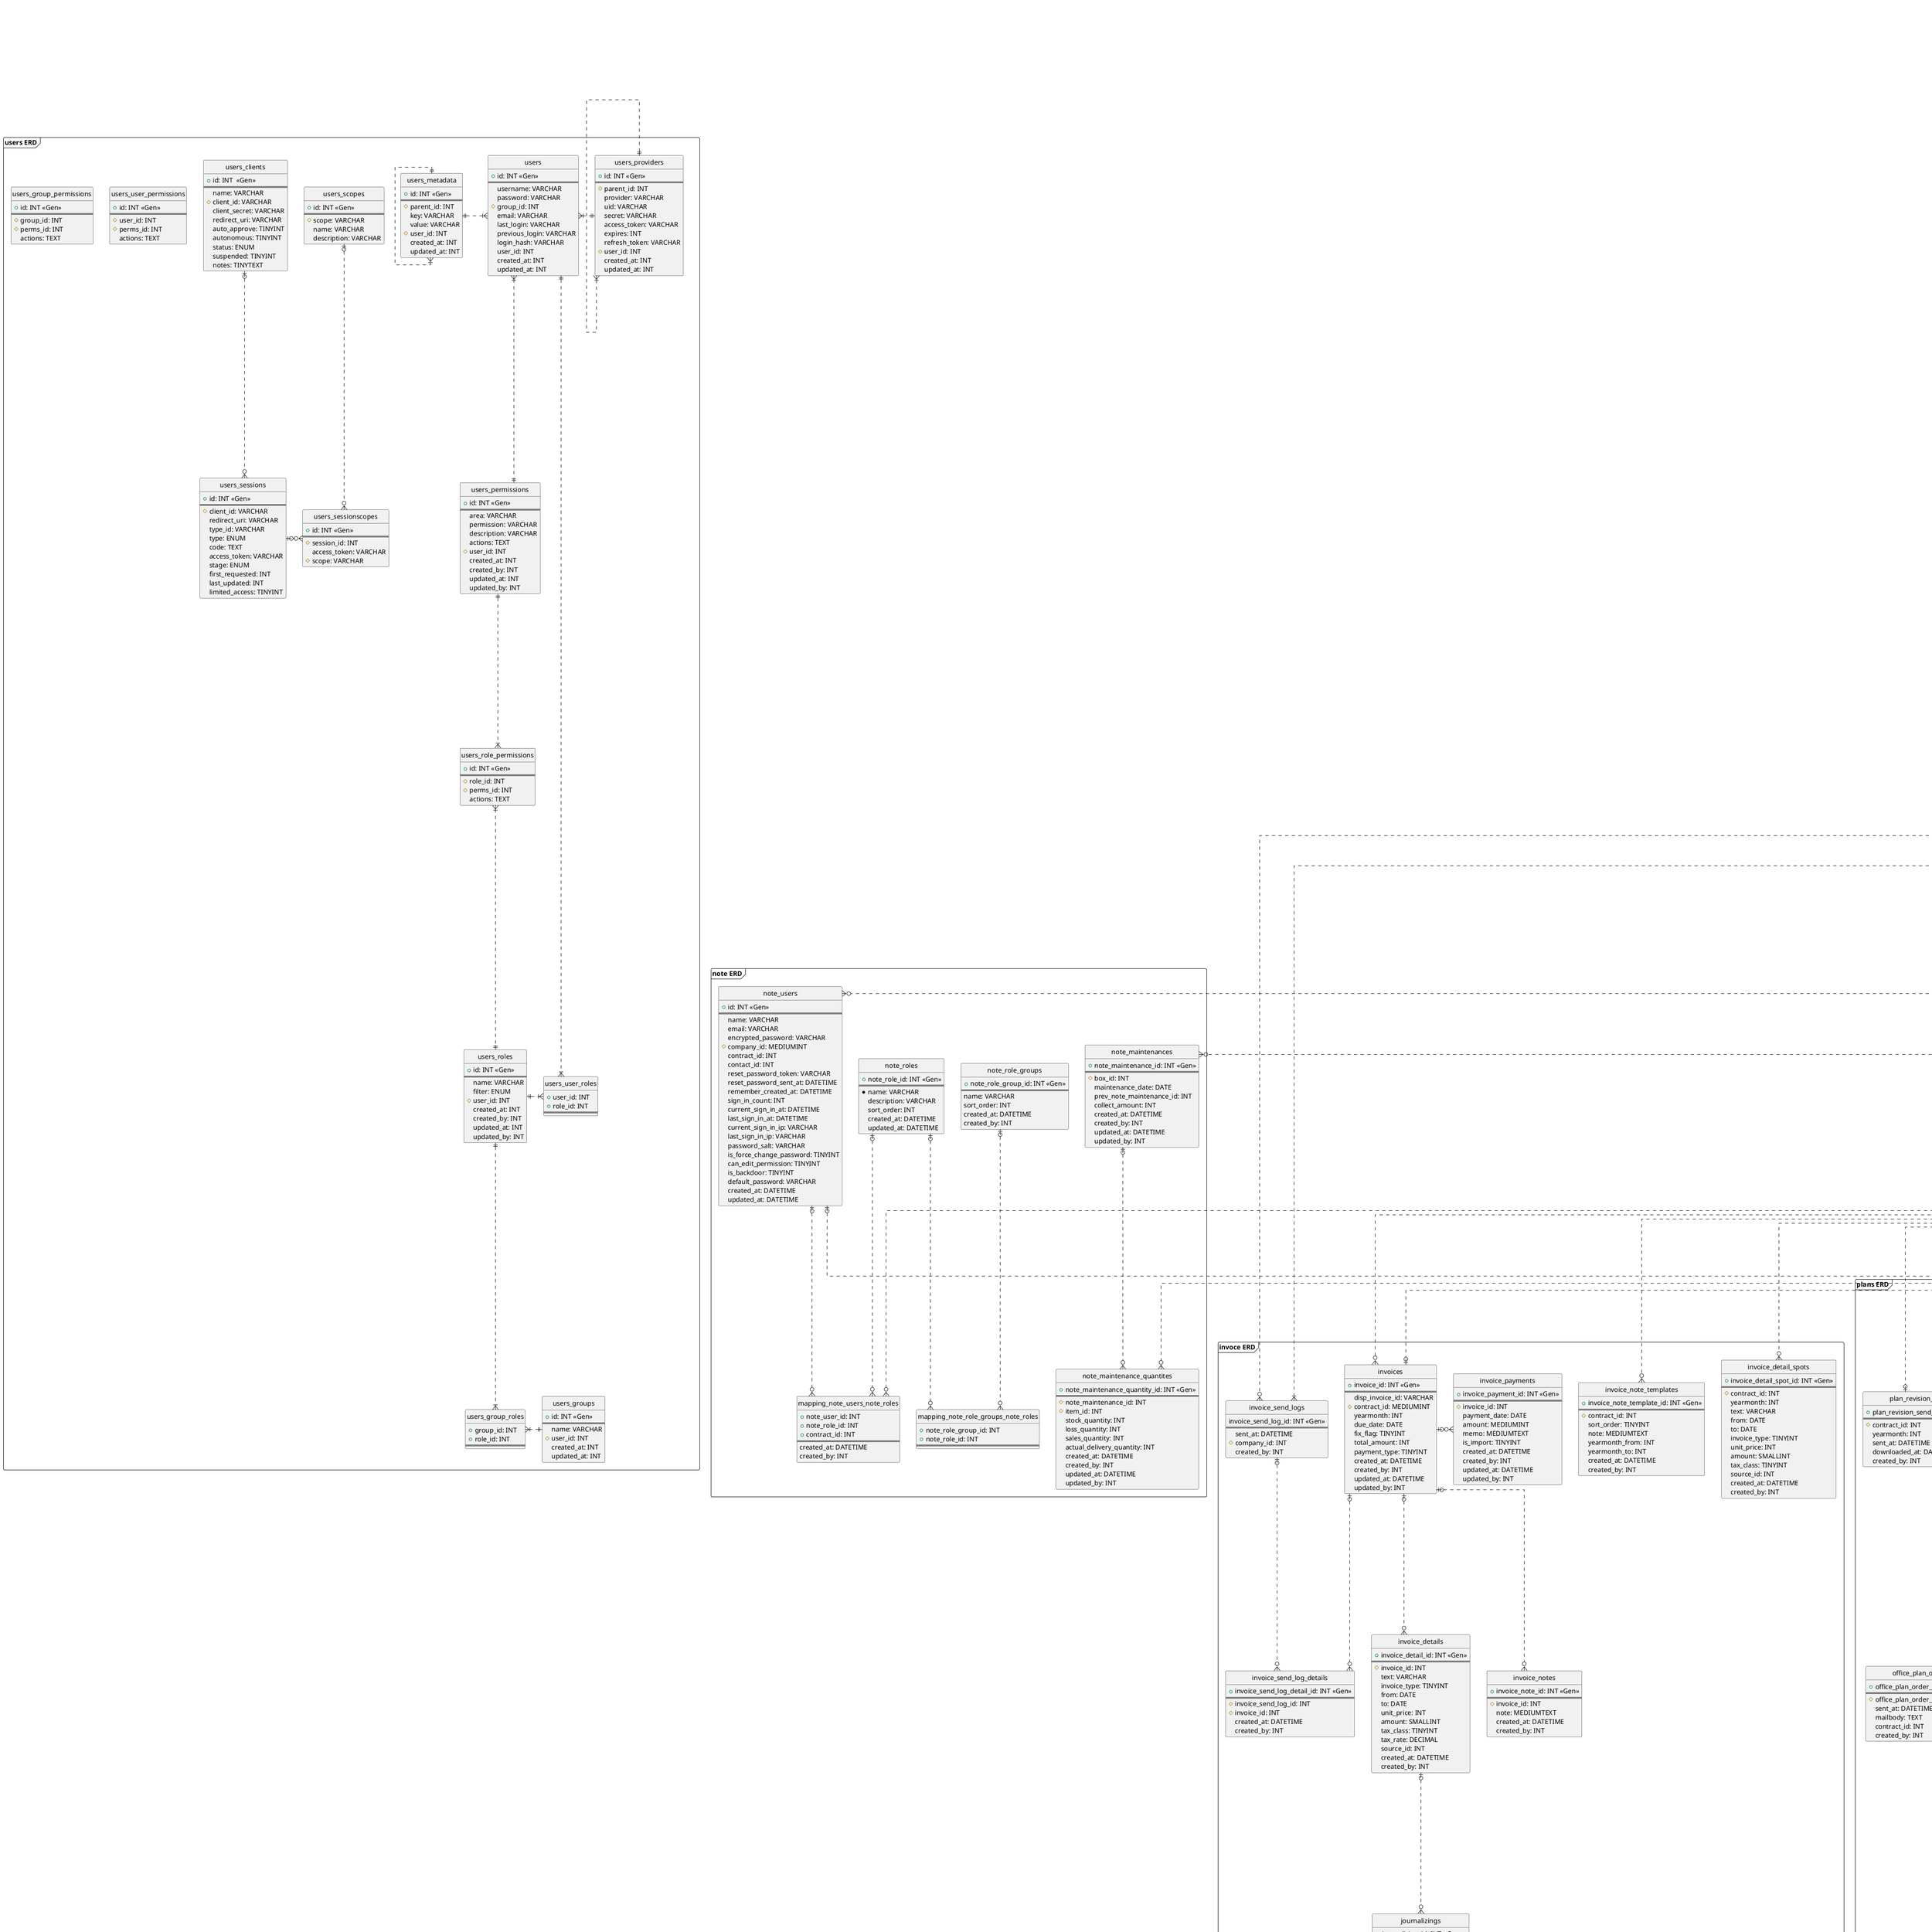 @startuml

' hide the spot
hide circle

' avoid problems with angled crows feet
skinparam linetype ortho

frame "reference" {

}
frame "users ERD" {
  entity "users_clients" {
    + id: INT  <<Gen>>
    ==
    name: VARCHAR
    # client_id: VARCHAR
    client_secret: VARCHAR
    redirect_uri: VARCHAR
    auto_approve: TINYINT
    autonomous: TINYINT
    status: ENUM
    suspended: TINYINT
    notes: TINYTEXT
  }
  entity "users_sessions" {
    + id: INT <<Gen>>
    ==
    # client_id: VARCHAR
    redirect_uri: VARCHAR
    type_id: VARCHAR
    type: ENUM
    code: TEXT
    access_token: VARCHAR
    stage: ENUM
    first_requested: INT
    last_updated: INT
    limited_access: TINYINT
  }
  entity "users_sessionscopes" {
    + id: INT <<Gen>>
    ==
    # session_id: INT
    access_token: VARCHAR
    # scope: VARCHAR
  }
  entity "users_scopes" {
    + id: INT <<Gen>>
    ==
    # scope: VARCHAR
    name: VARCHAR
    description: VARCHAR
  }
  users_clients |o.d.o{  users_sessions
  users_sessions |o.r.o{  users_sessionscopes
  users_scopes |o.d.o{  users_sessionscopes
  entity "users_user_roles" {
    + user_id: INT
    + role_id: INT
    ==
  }
  entity "users_permissions" {
    + id: INT <<Gen>>
    ==
    area: VARCHAR
    permission: VARCHAR
    description: VARCHAR
    actions: TEXT
    # user_id: INT
    created_at: INT
    created_by: INT
    updated_at: INT
    updated_by: INT
  }
  entity "users_metadata" {
    + id: INT <<Gen>>
    ==
    # parent_id: INT
    key: VARCHAR
    value: VARCHAR
    # user_id: INT
    created_at: INT
    updated_at: INT
  }
  entity "users_providers" {
    + id: INT <<Gen>>
    ==
    # parent_id: INT
    provider: VARCHAR
    uid: VARCHAR
    secret: VARCHAR
    access_token: VARCHAR
    expires: INT
    refresh_token: VARCHAR
    # user_id: INT
    created_at: INT
    updated_at: INT
  }
  entity "users_group_roles" {
    + group_id: INT
    + role_id: INT
    ==
  }
  entity "users_role_permissions" {
    + id: INT <<Gen>>
    ==
    # role_id: INT
    # perms_id: INT
    actions: TEXT
  }
  entity "users_roles" {
    + id: INT <<Gen>>
    ==
    name: VARCHAR
    filter: ENUM
    # user_id: INT
    created_at: INT
    created_by: INT
    updated_at: INT
    updated_by: INT
  }
  entity "users_groups" {
    + id: INT <<Gen>>
    ==
    name: VARCHAR
    # user_id: INT
    created_at: INT
    updated_at: INT
  }
  entity "users" {
    + id: INT <<Gen>>
    ==
    username: VARCHAR
    password: VARCHAR
    # group_id: INT
    email: VARCHAR
    last_login: VARCHAR
    previous_login: VARCHAR
    login_hash: VARCHAR
    user_id: INT
    created_at: INT
    updated_at: INT
  }
  users }|.l.|| users_metadata
  users }|.r.|| users_providers
  users }|.d.|| users_permissions
  users ||..|{ users_user_roles
  users_roles ||.r.|{ users_user_roles
  users_roles ||.d.|{ users_group_roles
  users_group_roles }|.r.|| users_groups
  users_metadata ||..|{ users_metadata
  users_providers ||..|{ users_providers
  users_role_permissions }|..|| users_roles
  users_permissions ||.d.|{ users_role_permissions
  entity "users_user_permissions" {
    + id: INT <<Gen>>
    ==
    # user_id: INT
    # perms_id: INT
    actions: TEXT
  }
  entity "users_group_permissions" {
    + id: INT <<Gen>>
    ==
    # group_id: INT
    # perms_id: INT
    actions: TEXT
  }
}
frame "plans ERD" {
  entity "office_addon_types" {
    + office_addon_type_id: TINYINT <<Gen>>
    ==
    office_addon_type_name: VARCHAR
    created_at: DATETIME
    created_by: INT
  }
  entity "office_option_types" {
    + office_option_type_id: TINYINT <<Gen>>
    ==
    office_option_type_name: VARCHAR
    created_at: DATETIME
    created_by: INT
  }
  entity "office_addon_order_send_logs" {
    + office_addon_order_send_log_id: INT <<Gen>>
    ==
    # office_addon_order_id: INT
    sent_at: DATETIME
    mailbody: TEXT
    contract_id: INT
    created_by: INT
  }
  entity "office_addon_orders" {
    + office_addon_order_id: INT <<Gen>>
    ==
    # contract_id: INT
    # office_addon_id: INT
    maintenance_date: DATE
    from: DATE
    text: TEXT
    inner_memo: TEXT
    registered_at: DATETIME
    registered_by: INT
    reserved_at: DATETIME
    reserved_by: INT
    status: TINYINT
    is_deleted: TINYINT
    created_at: DATETIME
    created_by: INT
    updated_at: DATETIME
    updated_by: INT
  }
  entity "office_addons" {
    + office_addon_id: SMALLINT <<Gen>>
    ==
    service_type: TINYINT
    # office_addon_type_id: TINYINT
    name: VARCHAR
    inner_name: VARCHAR
    inner_short_name: VARCHAR
    invoice_name: VARCHAR
    invoice_short_name: VARCHAR
    quantity_limit: SMALLINT
    price: MEDIUMINT
    tax_class: TINYINT
    maintenance_count: TINYINT
    operation_times: SMALLINT
    sort_order: MEDIUMINT
    is_deleted: TINYINT
    * zuora_product_rate_plan_id: VARCHAR
    * zuora_product_rate_plan_charge_id: VARCHAR
    zuora_sync_status: INT
    zuora_sync_at: DATETIME
    created_at: DATETIME
    created_by: INT
    updated_at: DATETIME
    updated_by: INT
  }
  entity "office_option_groups" {
    + office_option_group_id: SMALLINT <<Gen>>
    ==
    service_type: TINYINT
    # office_option_type_id: TINYINT
    name: VARCHAR
    inner_name: VARCHAR
    inner_short_name: VARCHAR
    invoice_name: VARCHAR
    invoice_short_name: VARCHAR
    sort_order: MEDIUMINT
    is_deleted: TINYINT
    created_at: DATETIME
    created_by: INT
    updated_at: DATETIME
    updated_by: INT
  }
  entity "office_options" {
    + office_option_id: SMALLINT <<Gen>>
    ==
    # office_option_group_id: SMALLINT
    # office_plan_id: SMALLINT
    quantity_limit: SMALLINT
    price: MEDIUMINT
    tax_class: TINYINT
    maintenance_count: TINYINT
    operation_times: SMALLINT
    is_deleted: TINYINT
    block_split_group: TINYINT
    block_discount_office_option_id: SMALLINT
    * zuora_product_rate_plan_id: VARCHAR
    * zuora_product_rate_plan_charge_id: VARCHAR
    zuora_sync_status: INT
    zuora_sync_at: DATETIME
    created_at: DATETIME
    created_by: INT
    updated_at: DATETIME
    updated_by: INT
  }
  entity "office_plan_order_send_logs" {
    + office_plan_order_send_log_id: INT <<Gen>>
    ==
    # office_plan_order_id: INT
    sent_at: DATETIME
    mailbody: TEXT
    contract_id: INT
    created_by: INT
  }
  entity "office_plan_orders" {
    + office_plan_order_id: MEDIUMINT <<Gen>>
    ==
    # contract_id: MEDIUMINT
    # office_plan_id: SMALLINT
    current_office_plan_id: SMALLINT
    from: DATE
    to: DATE
    invoice_cycle: TINYINT
    contract_renewal_cycle: TINYINT
    price_e_pattern: TINYINT
    inner_memo: TEXT
    memo: TEXT
    reason: TEXT
    status: TINYINT
    is_deleted: TINYINT
    order_type: TINYINT
    published_at: DATETIME
    published_by: INT
    application_at: DATETIME
    application_by: INT
    registered_at: DATETIME
    registered_by: INT
    reserved_at: DATETIME
    reserved_by: INT
    created_at: DATETIME
    created_by: INT
    updated_at: DATETIME
    updated_by: INT
  }
  entity "office_plans" {
    + office_plan_id: SMALLINT <<Gen>>
    ==
    service_type: TINYINT
    name: VARCHAR
    inner_name: VARCHAR
    inner_short_name: VARCHAR
    invoice_name: VARCHAR
    invoice_short_name: VARCHAR
    quantity_limit: SMALLINT
    price: MEDIUMINT
    tax_class: TINYINT
    maintenance_count: TINYINT
    operation_times: SMALLINT
    sort_order: MEDIUMINT
    is_deleted: TINYINT
    weight: INT
    uncollected_rate: DECIMAL
    is_new_plan: TINYINT
    office_addon_id: SMALLINT
    office_addon_block_split_group: TINYINT
    * zuora_product_rate_plan_id: VARCHAR
    * zuora_product_rate_plan_charge_id: VARCHAR
    zuora_sync_status: INT
    zuora_sync_at: DATETIME
    created_at: DATETIME
    created_by: INT
    updated_at: DATETIME
    updated_by: INT
  }
  entity "plan_revision_logs" {
    + plan_revision_log_id: INT <<Gen>>
    ==
    # contract_id: INT
    # plan_id: INT
    created_by: INT
  }
  entity "plan_revision_send_logs" {
    + plan_revision_send_log_id: INT <<Gen>>
    ==
    # contract_id: INT
    yearmonth: INT
    sent_at: DATETIME
    downloaded_at: DATETIME
    created_by: INT
  }
  entity "plans" {
    + plan_id: SMALLINT <<Gen>>
    ==
    plan_type: TINYINT
    name: VARCHAR
    inner_name: VARCHAR
    inner_short_name: VARCHAR
    quantity_limit: SMALLINT
    price: MEDIUMINT
    tax_class: TINYINT
    maintenance_count: TINYINT
    operation_times: SMALLINT
    service_type: TINYINT
    chart_color: VARCHAR
    sort_order: SMALLINT
    is_deleted: TINYINT
    created_at: DATETIME
    created_by: INT
    updated_at: DATETIME
    updated_by: INT
  }
  entity "invoice_plans" {
    + invoice_plan_id: INT <<Gen>>
    ==
    # plan_id: SMALLINT
    invoice_plan_type: TINYINT
    name: VARCHAR
    invoice_name: VARCHAR
    quantity_limit: SMALLINT
    price: MEDIUMINT
    tax_class: TINYINT
    sort_order: SMALLINT
    created_at: DATETIME
    created_by: INT
    updated_at: DATETIME
    updated_by: INT
  }
  plans |o.r.o{ invoice_plans
  plans |o.d.o| office_plans
  plans |o.u.o{ plan_revision_logs
  office_plans |o.d.o{ office_options
  office_options }o.l.o| office_option_groups
  office_option_groups }o.u.o| office_option_types
  office_addon_orders }o.d.o| office_addons
  office_addons }o.d.o| office_addon_types
  office_addon_types |o.d.o{ office_addon_order_send_logs
  office_plan_orders |o.d.o{ office_plan_order_send_logs
  plans |o.d.o| office_plans
  plans |o.u.o{ plan_revision_logs
  office_plans |o.d.o{ office_options
  office_options }o.l.o| office_option_groups
  office_option_groups }o.u.o| office_option_types
  office_addon_orders }o.d.o| office_addons
  office_addons }o.d.o| office_addon_types
  office_addon_types |o.d.o{ office_addon_order_send_logs
  office_plan_orders |o.d.o{ office_plan_order_send_logs
}
frame "company ERD" {
  entity "companies" {
    + company_id: MEDIUMINT <<Gen>>
    ==
    name: VARCHAR
    name_kana: VARCHAR
    is_monitoring: TINYINT
    payment_type: TINYINT
    payment_type_registered_at: DATE
    ceo_name: VARCHAR
    ceo_name_kana: VARCHAR
    ceo_post: VARCHAR
    zipcode: VARCHAR
    address_prefecture: TINYINT
    address_city: VARCHAR
    address_street_number: VARCHAR
    address_after: VARCHAR
    tel: VARCHAR
    fax: VARCHAR
    crm_account_id: VARCHAR
    * zuora_parent_account_number: VARCHAR
    zuora_sync_status: TINYINT
    zuora_sync_at: DATETIME
    created_at: DATETIME
    created_by: INT
    updated_at: DATETIME
    updated_by: INT
  }
  entity "company_extents" {
    + company_id: MEDIUMINT <<Gen>>
    ==
    contact_memo: TEXT
    created_at: DATETIME
    created_by: INT
    updated_at: DATETIME
    updated_by: INT
  }
  entity "contacts" {
    + contact_id: INT <<Gen>>
    ==
    # company_id: MEDIUMINT
    name: VARCHAR
    name_kana: VARCHAR
    email: VARCHAR
    tel: VARCHAR
    fax: VARCHAR
    mobile: VARCHAR
    memo: VARCHAR
    department_name: VARCHAR
    created_at: DATETIME
    created_by: INT
    updated_at: DATETIME
    updated_by: INT
  }
  entity "mapping_companies_contacts" {
    + mapping_companies_contacts_id: INT <<Gen>>
    ==
    # contact_id: INT
    email_purpose_id: TINYINT
    type: TINYINT
    created_at: DATETIME
    created_by: INT
    updated_at: DATETIME
    updated_by: INT
  }
  entity "mapping_contracts_addons" {
    + mapping_contracts_addons_id: MEDIUMINT <<Gen>>
    ==
    # contract_id: INT
    # plan_id: INT
    from: DATE
    to: DATE
    invoice_month: INT
    application_date: DATE
    recorded_date: DATE
    created_at: DATETIME
    created_by: INT
    updated_at: DATETIME
    updated_by: INT
  }
  entity "mapping_contracts_contacts" {
    + mapping_contracts_contacts_id: INT <<Gen>>
    ==
    # contract_id: INT
    # contact_id: INT
    email_purpose_id: TINYINT
    type: TINYINT
    created_at: DATETIME
    created_by: INT
    updated_at: DATETIME
    updated_by: INT
  }
  entity "mapping_contracts_plans" {
    + mapping_contracts_plans_id: MEDIUMINT <<Gen>>
    ==
    # contract_id: INT
    # plan_id: INT
    from: DATE
    to: DATE
    invoice_cycle: TINYINT
    contract_renewal_cycle: TINYINT
    current_contract_period: SMALLINT
    initial_contract_period: TINYINT
    price_e_pattern: TINYINT
    application_date: DATE
    recorded_date: DATE
    created_at: DATETIME
    created_by: INT
    updated_at: DATETIME
    updated_by: INT
  }
  entity "contract_delivery_available_hours" {
    + id: INT <<Gen>>
    ==
    specified_time_start: TIME
    specified_time_end: TIME
    contract_id: MEDIUMINT
    created_at: DATETIME
    created_by: INT
    updated_at: DATETIME
    updated_by: INT
  }
  entity "contract_delivery_dates" {
    + contract_id: MEDIUMINT
    ==
    is_deliverable_mon: TINYINT
    is_deliverable_tue: TINYINT
    is_deliverable_wed: TINYINT
    is_deliverable_thu: TINYINT
    is_deliverable_fri: TINYINT
    is_deliverable_holiday: TINYINT
    start_time: TIME
    end_time: TIME
    operation_times: SMALLINT
    operation_times_comment: TEXT
    parking_times: SMALLINT
    parking_times_comment: TEXT
    created_at: DATETIME
    created_by: INT
    updated_at: DATETIME
    updated_by: INT
  }
  entity "contract_delivery_locations" {
    + contract_id: MEDIUMINT
    ==
    zipcode: VARCHAR
    address_prefecture: TINYINT
    address_city: VARCHAR
    address_street_number: VARCHAR
    address_after: VARCHAR
    area_id: TINYINT
    car_park: TINYINT
    how_to_use_built_in_car_park: VARCHAR
    near_by_car_park: VARCHAR
    receiption_floor: VARCHAR
    entrance_exit_memo: VARCHAR
    inside_building_memo: VARCHAR
    created_at: DATETIME
    created_by: INT
    updated_at: DATETIME
    updated_by: INT
  }
  entity "contract_delivery_okanbins" {
    + contract_id: MEDIUMINT
    ==
    stuff_name: VARCHAR
    email_address: VARCHAR
    delivery_time: INT
    bowl: VARCHAR
    one_plate: VARCHAR
    chopsticks: VARCHAR
    spoon: VARCHAR
    created_at: DATETIME
    created_by: INT
    updated_at: DATETIME
    updated_by: INT
  }
  entity "contract_extents" {
    + contract_id: MEDIUMINT
    ==
    from_tft: DATE
    to_tft: DATE
    maintenance_count_comment: VARCHAR
    cs_memo: TEXT
    first_maintenance_memo: TEXT
    collective_registration_memo: TEXT
    employee_number: INT
    industry_type: TINYINT
    tel: VARCHAR
    transfer_information: VARCHAR
    is_accepted_request_alert: TINYINT
    created_at: DATETIME
    created_by: INT
    updated_at: DATETIME
    updated_by: INT
  }
  entity "contract_sales_accumulations" {
    + contract_id: MEDIUMINT
    yearmonth: INT
    ==
    sales_amount: INT
    collect_amount: INT
    total_sales_amount: INT
    total_uncollect_amount: INT
    amortization_amount: INT
    billing_diff: INT
    billing_reason: TINYINT
    carry_over_total_uncollect_amount: INT
    uncollected_rate: DECIMAL
    created_at: DATETIME
    created_by: INT
    updated_at: DATETIME
    updated_by: INT
  }
  entity "contracts" {
    + contract_id: MEDIUMINT <<Gen>>
    ==
    name: VARCHAR
    name_kana: VARCHAR
    short_place_name: VARCHAR
    company_id: MEDIUMINT
    application_date: DATE
    first_maintenance_date: DATE
    first_date: DATE
    first_date_calc: DATE
    start_day: TINYINT
    initial_start_day: TINYINT
    expire_date: DATE
    last_maintenance_date: DATE
    irregular_payments: VARCHAR
    need_invoice_mailing: TINYINT
    is_company_pay: TINYINT
    maintenance_count: TINYINT
    service_type: TINYINT
    registration_status: TINYINT
    initial_office_plan_id: SMALLINT
    payment_terms: TINYINT
    invoice_pattern: TINYINT
    auto_renewal_flag: TINYINT
    * zuora_account_id: VARCHAR
    * zuora_subscription_id: VARCHAR
    zuora_diff_charge_id: VARCHAR
    zuora_offset_charge_id: VARCHAR
    crm_account_id: VARCHAR
    zuora_subscription_number: VARCHAR
    zuora_child_account_number: VARCHAR
    zuora_sync_status: TINYINT
    zuora_sync_at: DATETIME
    created_at: DATETIME
    created_by: INT
    updated_at: DATETIME
    updated_by: INT
  }
  entity "contracts_cs_tags" {
    + contracts_cs_tag_id: MEDIUMINT <<Gen>>
    ==
    # contract_id: INT
    cs_tag_id: INT
    created_at: DATETIME
    created_by: INT
    updated_at: DATETIME
    updated_by: INT
  }
  entity "contracts_office_addons" {
    + contracts_office_addon_id: MEDIUMINT <<Gen>>
    ==
    # contract_id: MEDIUMINT
    office_addon_id: SMALLINT
    from: DATE
    to: DATE
    invoice_month: INT
    application_date: DATE
    recorded_date: DATE
    created_at: DATETIME
    created_by: INT
    updated_at: DATETIME
    updated_by: INT
  }
  entity "contracts_office_addons_histories" {
    + contracts_office_addons_history_id: INT <<Gen>>
    ==
    logged_at: DATETIME
    # contracts_office_addon_id: MEDIUMINT
    # contract_id: MEDIUMINT
    office_addon_id: SMALLINT
    from: DATE
    to: DATE
    invoice_month: INT
    application_date: DATE
    recorded_date: DATE
    created_at: DATETIME
    created_by: INT
    updated_at: DATETIME
    updated_by: INT
  }
  entity "contracts_office_options" {
    + contracts_office_option_id: MEDIUMINT <<Gen>>
    ==
    # contract_id: MEDIUMINT
    office_option_id: SMALLINT
    term_group_id: MEDIUMINT
    from: DATE
    to: DATE
    initial_contract_period: TINYINT
    application_date: DATE
    recorded_date: DATE
    created_at: DATETIME
    created_by: INT
    updated_at: DATETIME
    updated_by: INT
  }
  entity "contracts_office_options_histories" {
    + contracts_office_options_history_id: INT <<Gen>>
    ==
    logged_at: DATETIME
    # contracts_office_option_id: MEDIUMINT
    # contract_id: MEDIUMINT
    office_option_id: SMALLINT
    term_group_id: MEDIUMINT
    from: DATE
    to: DATE
    initial_contract_period: TINYINT
    application_date: DATE
    recorded_date: DATE
    created_at: DATETIME
    created_by: INT
    updated_at: DATETIME
    updated_by: INT
  }
  entity "contracts_office_plans" {
    + contracts_office_plan_id: MEDIUMINT <<Gen>>
    ==
    # contract_id: MEDIUMINT
    office_plan_id: SMALLINT
    term_group_id: MEDIUMINT
    from: DATE
    to: DATE
    initial_contract_period: TINYINT
    invoice_cycle: TINYINT
    contract_renewal_cycle: TINYINT
    price_e_pattern: TINYINT
    is_trial: TINYINT
    application_date: DATE
    recorded_date: DATE
    created_at: DATETIME
    created_by: INT
    updated_at: DATETIME
    updated_by: INT
  }
  entity "contracts_office_plans_histories" {
    + contracts_office_plans_history_id: INT <<Gen>>
    ==
    logged_at: DATETIME
    # ccontracts_office_plan_id: MEDIUMINT
    # ccontract_id: MEDIUMINT
    office_plan_id: SMALLINT
    term_group_id: MEDIUMINT
    from: DATE
    to: DATE
    initial_contract_period: TINYINT
    invoice_cycle: TINYINT
    contract_renewal_cycle: TINYINT
    price_e_pattern: TINYINT
    is_trial: TINYINT
    application_date: DATE
    recorded_date: DATE
    created_at: DATETIME
    created_by: INT
    updated_at: DATETIME
    updated_by: INT
  }
  entity "contracts_unreceivable_dates" {
    + contracts_unreceivable_date_id: INT <<Gen>>
    ==
    # contract_id: MEDIUMINT
    unreceivable_date: DATE
    created_at: DATETIME
    created_by: INT
    updated_at: DATETIME
    updated_by: INT
  }
  entity "cs_tags" {
    + cs_tag_id: INT  <<Gen>>
    ==
    name: VARCHAR
    is_display: TINYINT
    service_type: TINYINT
    sort_order: INT
    created_at: DATETIME
    created_by: INT
    updated_at: DATETIME
    updated_by: INT
  }
  entity "auto_renewal_contracts_office_options" {
    + contract_id: INT
    + term_group_id: INT
    ==
    created_at: DATETIME
    created_by: INT
  }
  entity "note_restrictable_functions" {
    + note_restrictable_function_id: INT <<Gen>>
    ==
    function_name: VARCHAR
    sort_order: INT
    created_at: DATETIME
    created_by: INT
    updated_at: DATETIME
    updated_by: INT
  }
  entity "mapping_contracts_note_restrictable_functions" {
    + mapping_contracts_note_restrictable_function_id: INT <<Gen>>
    ==
    # contract_id: INT
    # note_restrictable_function_id: INT
    created_at: DATETIME
    created_by: INTßß
  }
  entity "application_send_logs" {
    + application_send_log_id: INT <<Gen>>
    ==
    sent_at: DATETIME
    # contract_id: INT
    created_by: INT
  }
  entity "demand_letter_send_logs" {
    + demand_letter_send_log_id: INT <<Gen>>
    ==
    sent_at: DATETIME
    # contract_id: MEDIUMINT
    # invoice_id: INT
    created_by: INT
  }
  entity "schedule_adjustment_requests" {
    + schedule_adjustment_request_id: INT <<Gen>>
    ==
    received_at: DATETIME
    # maintenance_schedule_id: INT
    # contract_id: INT
    # note_user_id: INT
    original_maintenance_date: DATE
    request_maintenance_date: DATE
    status: TINYINT
    created_at: DATETIME
    created_by: INT
    updated_at: DATETIME
    updated_by: INT
  }
  entity "schedule_mail_send_logs" {
    + schedule_mail_log_id: INT <<Gen>>
    ==
    sent_at: DATETIME
    # contract_id: INT
    created_by: INT
  }
  entity "statement_of_delivery_send_logs" {
    + statement_of_delivery_send_log_id: INT <<Gen>>
    ==
    sent_at: DATETIME
    mailbody: TEXT
    # contract_id: INT
    maintenance_date: DATE
    next_maintenance_date: DATE
    created_by: INT
  }
  entity "tft_donation_requests" {
    + tft_donation_request_id: MEDIUMINT <<Gen>>
    ==
    # contract_id: MEDIUMINT
    from_tft: DATE
    to_tft: DATE
    from_term: DATE
    to_term: DATE
    quantity: INT
    created_at: DATETIME
    created_by: INT
    updated_at: DATETIME
    updated_by: INT
  }
  frame "contract temp" {
    entity "tmp_contracts" {
      + contract_id: MEDIUMINT <<Gen>>
      ==
      name: VARCHAR
      name_kana: VARCHAR
      short_place_name: VARCHAR
      company_id: MEDIUMINT
      application_date: DATE
      first_maintenance_date: DATE
      first_date: DATE
      first_date_calc: DATE
      start_day: TINYINT
      initial_start_day: TINYINT
      expire_date: DATE
      last_maintenance_date: DATE
      irregular_payments: VARCHAR
      need_invoice_mailing: TINYINT
      is_company_pay: TINYINT
      maintenance_count: TINYINT
      service_type: TINYINT
      registration_status: TINYINT
      initial_office_plan_id: SMALLINT
      payment_terms: TINYINT
      invoice_pattern: TINYINT
      auto_renewal_flag: TINYINT
      * zuora_account_id: VARCHAR
      * zuora_subscription_id: VARCHAR
      zuora_diff_charge_id: VARCHAR
      zuora_offset_charge_id: VARCHAR
      crm_account_id: VARCHAR
      zuora_subscription_number: VARCHAR
      zuora_child_account_number: VARCHAR
      zuora_sync_status: TINYINT
      zuora_sync_at: DATETIME
      created_at: DATETIME
      created_by: INT
      updated_at: DATETIME
      updated_by: INT
    }
    entity "contract_cycles" {
      + mapping_contracts_plans_id: INT <<Gen>>
      ==
      from: DATE
      to: DATE
    }
  }

  companies ||.u.o| company_extents
  companies ||.u.o{ contacts
  companies |o.d.o| contracts
  contacts |o.u.o{ mapping_companies_contacts
  contacts |o..o{ mapping_contracts_contacts
  mapping_contracts_contacts }o.r.o| contracts
  contracts |o.u.o{ contracts_cs_tags
  contracts_cs_tags }o.u.|| cs_tags
  contracts |o.l.o{ auto_renewal_contracts_office_options
  contracts |o.l.o{ mapping_contracts_plans
  contracts |o.l.o{ mapping_contracts_addons
  contracts |o..o| contract_delivery_dates
  contracts |o..o| contract_delivery_locations
  contracts |o..o| contract_delivery_okanbins
  contracts |o..o| contract_extents
  contracts |o.l.o| contract_sales_accumulations
  contracts |o..o{ contract_delivery_available_hours
  contracts |o..o{ contracts_unreceivable_dates
  contracts |o..o{ contracts_office_addons
  contracts |o..o{ contracts_office_plans
  contracts |o..o{ contracts_office_options
  contracts |o.r.o{ application_send_logs
  contracts |o.r.o{ demand_letter_send_logs
  contracts |o.r.o{ schedule_mail_send_logs
  contracts |o.r.o{ schedule_adjustment_requests
  contracts |o.r.o{ statement_of_delivery_send_logs
  contracts |o.r.o{ tft_donation_requests
  contracts_office_addons ||..o{ contracts_office_addons_histories
  contracts_office_plans ||..o{ contracts_office_plans_histories
  contracts_office_options ||..o{ contracts_office_options_histories
  contracts |o.l.o{ mapping_contracts_note_restrictable_functions
  note_restrictable_functions |o..o{ mapping_contracts_note_restrictable_functions

}
frame "admins ERD" {
  entity "admins" {
    + id: INT  <<Gen>>
    ==
    * email: VARCHAR
    encrypted_password: VARCHAR
    name: VARCHAR
    password_expiration_at: DATETIME
    *reset_password_token: VARCHAR
    reset_password_sent_at: DATETIME
    remember_created_at: DATETIME
    locked_at: DATETIME
    sign_in_count: INT
    current_sign_in_at: DATETIME
    last_sign_in_at: DATETIME
    current_sign_in_ip: VARCHAR
    last_sign_in_ip: VARCHAR
    created_at: DATETIME
    updated_at: DATETIME
  }
  entity "mapping_admins_roles" {
    + admin_id: INT
    + role_id: INT
  }
  entity "roles" {
    + role_id: INT <<Gen>>
    ==
    name: VARCHAR
    description: VARCHAR
    sort_order: INT
    created_at: DATETIME
    updated_at: DATETIME
  }
  entity "area_groups" {
    + area_group_id: INT <<Gen>>
    ==
    * area_group_name: VARCHAR
    service_type: TINYINT
    is_recommend_mon: TINYINT
    is_recommend_tue: TINYINT
    is_recommend_wed: TINYINT
    is_recommend_thu: TINYINT
    is_recommend_fri: TINYINT
    created_at: DATETIME
    created_by: INT
    updated_at: DATETIME
    updated_by: INT
  }
  entity "areas" {
    + area_id: INT <<Gen>>
    ==
    # area_group_id: TINYINT
    * area_name: VARCHAR
    is_display: TINYINT
    is_without_23_ward: TINYINT
    created_at: DATETIME
    created_by: INT
    updated_at: DATETIME
    updated_by: INT
  }
  entity "calendar_extents" {
    + date: DATE
    ==
    maintenance_memo: TEXT
    delivery_line_count: TINYINT
    created_at: DATETIME
    created_by: INT
    updated_at: DATETIME
    updated_by: INT
  }
  entity "calendars" {
    + date: DATE
    ==
    date_type: TINYINT
    created_at: DATETIME
    created_by: INT
    updated_at: DATETIME
    updated_by: INT
  }
  entity "faq_categories" {
    + faq_category_id: SMALLINT <<Gen>>
    ==
    faq_category_name: VARCHAR
    sort_order: SMALLINT
    created_at: DATETIME
    updated_at: DATETIME
  }
  entity "faqs" {
    + faq_id: INT <<Gen>>
    ==
    # faq_category_id: SMALLINT
    question: VARCHAR
    answer: MEDIUMTEXT
    is_display_note: TINYINT
    is_display_delivery: TINYINT
    sort_order: SMALLINT
    created_at: DATETIME
    created_by: INT
    updated_at: DATETIME
    updated_by: INT
  }
  entity "information" {
    + information_id: INT <<Gen>>
    ==
    # information_category_id: TINYINT
    service_type: INT
    title: VARCHAR
    body: TEXT
    start_at: DATETIME
    end_at: DATETIME
    created_at: DATETIME
    created_by: INT
    updated_at: DATETIME
    updated_by: INT
  }
  entity "information_categories" {
    + information_category_id: TINYINT <<Gen>>
    ==
    name: VARCHAR
    sort_order: TINYINT
    created_at: DATETIME
    created_by: INT
    updated_at: DATETIME
    updated_by: INT
  }
  entity "menu_files" {
    + menu_file_id: INT <<Gen>>
    ==
    # menu_id: INT
    service_type: TINYINT
    file_name: VARCHAR
    created_at: DATETIME
    created_by: INT
    updated_at: DATETIME
    updated_by: INT
  }
  entity "menus" {
    + menu_id: INT <<Gen>>
    ==
    menu_category_id: SMALLINT
    menu_name: VARCHAR
    start_date: DATE
    end_date: DATE
    request_start_date: DATE
    request_end_date: DATE
    inner_comment: TEXT
    comment: TEXT
    created_at: DATETIME
    created_by: INT
    updated_at: DATETIME
    updated_by: INT
  }
  entity "mapping_menus_items" {
    + mapping_menus_item_id: INT <<Gen>>
    ==
    # menu_id: SMALLINT
    # item_id: INT
    is_requestable: TINYINT
    status_id: TINYINT
    sort_order: INT
    created_at: DATETIME
    created_by: INT
    updated_at: DATETIME
    updated_by: INT
  }
  entity "prefectures" {
    + prefecture_id: INT <<Gen>>
    ==
    name: VARCHAR
    delivery_dates: SMALLINT∂
    created_at: DATETIME
    updated_at: DATETIME
  }
  entity "taxes" {
    + tax_id: INT <<Gen>>
    ==
    from: DATE
    to: DATE
    rate: DECIMAL
    created_at: DATETIME
    created_by: INT
    updated_at: DATETIME
    updated_by: INT
  }
  entity "tkvs" {
    + tkv_id: INT <<Gen>>
    ==
    type: VARCHAR
    key: VARCHAR
    value: TEXT
    description: VARCHAR
    created_at: DATETIME
    created_by: INT
    updated_at: DATETIME
    updated_by: INT
  }
  entity "delivery_results_changes_histories" {
    + delivery_results_changes_history_id: INT <<Gen>>
    ==
    prev_maintenance_id: INT
    next_maintenance_id: INT
    created_at: DATETIME
    created_by: INT
  }
  admins |o.d.o{ mapping_admins_roles
  mapping_admins_roles }o..o| roles
  area_groups ||..o{ areas
  calendars ||..o| calendar_extents
  faqs }|..|| faq_categories
  information }|..|| information_categories
  menus ||.u.o{ menu_files
  menus ||.d.o{ mapping_menus_items
}
frame "box ERD" {
  entity "box_continuous_request_shots" {
    + box_id: INT
    + shot_date: DATE
    ==
    comment: VARCHAR
    created_at: DATETIME
    created_by: INT
    updated_at: DATETIME
    updated_by: INT
    shot_time: TIME
  }
  entity "box_continuous_requests" {
    + box_id: INT
    ==
    comment: VARCHAR
    created_at: DATETIME
    created_by: INT
    updated_at: DATETIME
    updated_by: INT
  }
  entity "box_offsets" {
    + box_offset_id: INT <<Gen>>
    ==
    # box_id: INT
    yearmonth: INT
    total_used_amount: MEDIUMINT
    total_used_amount_appli_web: MEDIUMINT
    total_used_amount_appli_native: MEDIUMINT
    total_used_amount_ic: MEDIUMINT
    created_at: DATETIME
    created_by: INT
    updated_at: DATETIME
    updated_by: INT
  }
  entity "boxes_control_numbers" {
    + boxes_control_numbers_id: INT <<Gen>>
    ==
    # box_id: INT
    control_number: VARCHAR
    settlement_type: TINYINT
    created_at: DATETIME
    created_by: INT
    deleted_at: DATETIME
    deleted_by: INT
  }
  entity "box_stocks" {
    + maintenance_id: INT
    + action_id: TINYINT
    + item_id: INT
    ==
    quantity: MEDIUMINT
    created_at: DATETIME
    created_by: INT
    updated_at: DATETIME
    updated_by: INT
  }
  entity "box_achievements" {
    + maintenance_id: INT
    + item_id: INT
    ==
    actual_delivery_quantity: INT
    sales_quantity: INT
    loss_quantity: INT
    recall_quantity: INT
    delivery_result_quantity: INT
    stock_quantity: INT
    prepare_quantity: INT
    created_at: DATETIME
  }
  entity "box_orders" {
    + maintenance_id: INT
    + action_id: TINYINT
    + item_id: INT
    ==
    quantity: MEDIUMINT
    created_at: DATETIME
    created_by: INT
  }
  entity "box_prepares" {
    +box_prepare_id: INT <<Gen>>
    ==
    # maintenance_schedule_id: INT
    # box_id: INT
    # item_id: INT
    quantity: MEDIUMINT
    created_at: DATETIME
    created_by: INT
    updated_at: DATETIME
    updated_by: INT
  }
  entity "boxes" {
    + box_id: INT <<Gen>>
    ==
    # contract_id: INT
    floor: INT
    floor_name: VARCHAR
    is_display_okanpay: TINYINT
    is_itoen: TINYINT
    is_exists: TINYINT
    is_use_collection_box: TINYINT
    storage_type: TINYINT
    rice_box_count: TINYINT
    container_box_count: TINYINT
    one_plate_box_count: TINYINT
    cutter_count: TINYINT
    registration_status: TINYINT
    created_at: DATETIME
    created_by: INT
    updated_at: DATETIME
    updated_by: INT
  }
  entity "box_maintenance_extents" {
    + maintenance_id: INT
    ==
    inner_comment: VARCHAR
    comment: VARCHAR
    power_outage_flg: TINYINT
    moving_flg: TINYINT
    without_maintenance_count_flg: TINYINT
    without_delivery_count_flg: TINYINT
    is_without_delivery_sheet: TINYINT
    is_without_maintenance: TINYINT
    is_without_suggest: TINYINT
    created_at: DATETIME
    created_by: INT
    updated_at: DATETIME
    updated_by: INT
  }
  entity "box_maintenances" {
    + maintenance_id: INT <<Gen>>
    ==
    # maintenance_schedule_id: INT
    # maintenance_date: DATE
    # box_id: INT
    prev_maintenance_id: INT
    notified_at: DATETIME
    created_at: DATETIME
    created_by: INT
    updated_at: DATETIME
    updated_by: INT
  }
  entity "item_continuous_request_shots" {
    + item_continuous_request_id: INT
    + shot_date: DATE
    ==
    # box_id: INT
    # item_id: INT
    quantity: INT
    completion_date: DATE
    is_registered_admin: TINYINT
    is_display_renrakucho: TINYINT
    is_deleted: TINYINT
    is_operated_admin: TINYINT
    operated_at: DATETIME
    operated_by: INT
    accepted_by: INT
    created_at: DATETIME
    created_by: INT
    updated_at: DATETIME
    updated_by: INT
    shot_time: TIME
  }
  entity "item_continuous_requests" {
    + item_continuous_request_id: INT <<Gen>>
    ==
    # box_id: INT
    # item_id: INT
    quantity: INT
    completion_date: DATE
    is_registered_admin: TINYINT
    is_display_renrakucho: TINYINT
    is_deleted: TINYINT
    is_operated_admin: TINYINT
    operated_at: DATETIME
    operated_by: INT
    accepted_by: INT
    created_at: DATETIME
    created_by: INT
    updated_at: DATETIME
    updated_by: INT
  }
  entity "item_extents" {
    + item_id: INT
    ==
    safety_stock_rate: FLOAT
    min_stock_quantity: MEDIUMINT
    created_at: DATETIME
    created_by: INT
    updated_at: DATETIME
    updated_by: INT
  }
  entity "item_request_extents" {
    + item_request_id: INT <<Gen>>
    ==
    usage_situation_enquete: TINYINT
    created_at: DATETIME
    created_by: INT
    updated_at: DATETIME
    updated_by: INT
  }
  entity "item_requests" {
    + item_request_id: INT <<Gen>>
    ==
    # maintenance_schedule_id: INT
    # menu_id: SMALLINT
    # box_id: INT
    memo: TEXT
    reflection_date: DATE
    completion_date: DATE
    is_registered_admin: TINYINT
    is_display_renrakucho: TINYINT
    is_deleted: TINYINT
    is_operated_admin: TINYINT
    operated_at: DATETIME
    operated_by: INT
    duplicated_item_request_id: INT
    accepted_by: INT
    created_at: DATETIME
    created_by: INT
    updated_at: DATETIME
    updated_by: INT
  }
  entity "items" {
    + item_id: INT <<Gen>>
    ==
    name: VARCHAR
    middle_name: VARCHAR
    external_name: VARCHAR
    sort_order: INT
    condition_type: INT
    item_sub_type_id: INT
    price_e1: MEDIUMINT
    price_e2: MEDIUMINT
    price_e3: MEDIUMINT
    price_e4: MEDIUMINT
    price_e5: MEDIUMINT
    is_display_logi: TINYINT
    is_display_menu: TINYINT
    created_at: DATETIME
    created_by: INT
    updated_at: DATETIME
    updated_by: INT
  }
  entity "item_conditions" {
    + item_condition_id: SMALLINT
    ==
    name: VARCHAR
    short_name: VARCHAR
    created_at: DATETIME
    updated_at: DATETIME
  }
  entity "mapping_item_requests_items" {
    + item_request_id: INT
    + item_id: INT
    ==
    quantity: INT
    created_at: DATETIME
    created_by: INT
  }
  entity "statement_of_delivery_send_log_details" {
    + statement_of_delivery_send_log_id: INT
    + maintenance_id: INT
    ==
    skip_collect_amount: TINYINT
    created_at: DATETIME
    created_by: INT
  }
  frame "box temp" {
    entity "tmp_boxes" {
      + box_id: INT <<Gen>>
      ==
      # contract_id: INT
      floor: INT
      floor_name: VARCHAR
      is_display_okanpay: TINYINT
      is_itoen: TINYINT
      is_exists: TINYINT
      is_use_collection_box: TINYINT
      storage_type: TINYINT
      rice_box_count: TINYINT
      container_box_count: TINYINT
      one_plate_box_count: TINYINT
      cutter_count: TINYINT
      registration_status: TINYINT
      created_at: DATETIME
      created_by: INT
      updated_at: DATETIME
      updated_by: INT
    }
  }
  entity "box_payments" {
    + maintenance_id: INT
    ==
    used_amount: MEDIUMINT
    collect_amount: MEDIUMINT
    collect_amount_cash: MEDIUMINT
    collect_amount_appli_web: MEDIUMINT
    collect_amount_appli_native: MEDIUMINT
    collect_amount_ic: MEDIUMINT
    uncollect_amount: MEDIUMINT
    created_at: DATETIME
    created_by: INT
  }
  boxes |o.d.o{ item_continuous_requests
  item_continuous_requests }o.d.|| items
  boxes |o.d.o{ box_prepares
  box_prepares }o.d.|| items
  boxes |o.d.o{ item_continuous_request_shots
  item_continuous_request_shots }o.d.|| items
  boxes |o.r.o{ box_maintenances
  box_maintenances ||.r.o| box_payments
  box_maintenances ||.u.o| box_maintenance_extents
  box_maintenances |o.d.o{ statement_of_delivery_send_log_details
  boxes |o.l.o{ boxes_control_numbers
  boxes |o.l.o{ box_offsets
  boxes |o.u.o| box_continuous_request_shots
  boxes |o.u.o| box_continuous_requests
  items ||.l.o| item_extents
  items }o.l.|| item_conditions
  items ||.l.o{ item_requests
  item_requests ||.l.o| item_request_extents
  box_orders }o..|| items
  box_achievements }o..|| items
  box_stocks }o..|| items
  box_maintenances ||..o{ box_achievements
  box_maintenances ||..o{ box_orders
  box_maintenances ||..o{ box_stocks
  entity "item_sub_types" {
    + item_sub_type_id: INT
    ==
    # item_type_id: INT
    item_sub_type_name: VARCHAR
    grouping_flag: TINYINT
    created_at: DATETIME
    updated_at: DATETIME
  }
  entity "item_types" {
    + item_type_id: INT
    ==
    sort_order: SMALLINT
    item_type_name: VARCHAR
    created_at: DATETIME
    updated_at: DATETIME
  }
  item_types |o..o{ item_sub_types
  frame "depot" {
    entity "depot_orders" {
      + depot_id: SMALLINT
      + item_id: INT
      + maintenance_date: DATE
      ==
      quantity: MEDIUMINT
      created_at: DATETIME
      created_by: INT
      updated_at: DATETIME
      updated_by: INT
    }
    entity "depot_receiveds" {
      + depot_id: SMALLINT
      + item_id: INT
      + maintenance_date: DATE
      ==
      quantity: MEDIUMINT
      created_at: DATETIME
      created_by: INT
      updated_at: DATETIME
      updated_by: INT
    }
    entity "depot_stocks" {
      + depot_id: SMALLINT
      + item_id: INT
      + maintenance_date: DATE
      ==
      quantity: MEDIUMINT
      created_at: DATETIME
      created_by: INT
      updated_at: DATETIME
      updated_by: INT
    }
    entity "depots" {
      + id: SMALLINT
      ==
      name: VARCHAR
      sales: INT
      area_id: INT
      address: VARCHAR
      phone: VARCHAR
      contact: VARCHAR
      contact_title: VARCHAR
      contact_mail: VARCHAR
      contract_date: DATE
      created_at: INT
      updated_at: INT
    }
    depots |o.u.o{ depot_orders
    depots |o.u.o{ depot_receiveds
    depots |o.u.o{ depot_stocks
  }
  items |o.d.o{ depot_orders
  items |o.d.o{ depot_receiveds
  items |o.d.o{ depot_stocks
  frame "material" {
    entity "mapping_material_requests_materials" {
      + material_request_id: INT
      + material_id: INT
      ==
      quantity: INT
      created_at: DATETIME
      created_by: INT
    }
    entity "material_continuous_request_shots" {
      + material_continuous_request_id: INT
      + shot_date: DATE
      ==
      # box_id: INT
      # material_id: INT
      quantity: INT
      completion_date: DATE
      is_registered_admin: TINYINT
      is_completed_admin: TINYINT
      is_deleted_admin: TINYINT
      deleted_at: DATETIME
      deleted_by: INT
      completed_at: DATETIME
      completed_by: INT
      accepted_by: INT
      created_at: DATETIME
      created_by: INT
      updated_at: DATETIME
      updated_by: INT
      shot_time: TIME
    }
    entity "material_continuous_requests" {
      + material_continuous_request_id: INT <<Gen>>
      ==
      # material_id: INT
      # box_id: INT
      quantity: INT
      completion_date: DATE
      is_registered_admin: INT
      is_completed_admin: TINYINT
      is_deleted_admin: TINYINT
      deleted_at: DATETIME
      deleted_by: INT
      completed_at: DATETIME
      completed_by: INT
      accepted_by: INT
      created_at: DATETIME
      created_by: INT
      updated_at: DATETIME
      updated_by: INT
    }
    entity "material_requests" {
      + material_request_id: INT <<Gen>>
      ==
      # maintenance_schedule_id: INT
      # box_id: INT
      reflection_date: DATE
      completion_date: DATE
      is_registered_admin: TINYINT
      is_completed_admin: TINYINT
      is_deleted_admin: TINYINT
      deleted_at: DATETIME
      deleted_by: INT
      completed_at: DATETIME
      completed_by: INT
      accepted_by: INT
      duplicated_material_request_id: INT
      created_at: DATETIME
      created_by: INT
      updated_at: DATETIME
      updated_by: INT
    }
    entity "materials" {
      + material_id: INT <<Gen>>
      ==
      name: VARCHAR
      request_unit: INT
      maximum: INT
      maximum_for_big_plan: INT
      created_at: DATETIME
      created_by: INT
      updated_at: DATETIME
      updated_by: INT
    }
    materials |o.l.o{ mapping_material_requests_materials
    materials |o..o{ material_continuous_requests
    materials |o..o{ material_continuous_request_shots
  }
  material_continuous_requests }o..o| boxes
  material_requests }o..o| boxes
}
frame "note ERD" {
  entity "note_maintenance_quantites" {
    + note_maintenance_quantity_id: INT <<Gen>>
    ==
    # note_maintenance_id: INT
    # item_id: INT
    stock_quantity: INT
    loss_quantity: INT
    sales_quantity: INT
    actual_delivery_quantity: INT
    created_at: DATETIME
    created_by: INT
    updated_at: DATETIME
    updated_by: INT
  }
  entity "note_maintenances" {
    + note_maintenance_id: INT <<Gen>>
    ==
    # box_id: INT
    maintenance_date: DATE
    prev_note_maintenance_id: INT
    collect_amount: INT
    created_at: DATETIME
    created_by: INT
    updated_at: DATETIME
    updated_by: INT
  }
  entity "note_role_groups" {
    + note_role_group_id: INT <<Gen>>
    ==
    name: VARCHAR
    sort_order: INT
    created_at: DATETIME
    created_by: INT
  }
  entity "note_roles" {
    + note_role_id: INT <<Gen>>
    ==
    * name: VARCHAR
    description: VARCHAR
    sort_order: INT
    created_at: DATETIME
    updated_at: DATETIME
  }
  entity "mapping_note_role_groups_note_roles" {
    + note_role_group_id: INT
    + note_role_id: INT
    ==
  }
  entity "mapping_note_users_note_roles" {
    + note_user_id: INT
    + note_role_id: INT
    + contract_id: INT
    ==
    created_at: DATETIME
    created_by: INT
  }
  entity "note_users" {
    + id: INT <<Gen>>
    ==
    name: VARCHAR
    email: VARCHAR
    encrypted_password: VARCHAR
    # company_id: MEDIUMINT
    contract_id: INT
    contact_id: INT
    reset_password_token: VARCHAR
    reset_password_sent_at: DATETIME
    remember_created_at: DATETIME
    sign_in_count: INT
    current_sign_in_at: DATETIME
    last_sign_in_at: DATETIME
    current_sign_in_ip: VARCHAR
    last_sign_in_ip: VARCHAR
    password_salt: VARCHAR
    is_force_change_password: TINYINT
    can_edit_permission: TINYINT
    is_backdoor: TINYINT
    default_password: VARCHAR
    created_at: DATETIME
    updated_at: DATETIME
  }
  note_users |o..o{ mapping_note_users_note_roles
  note_roles |o..o{ mapping_note_users_note_roles
  note_maintenances |o..o{ note_maintenance_quantites
  note_role_groups |o..o{ mapping_note_role_groups_note_roles
  note_roles |o..o{ mapping_note_role_groups_note_roles
}
frame "invoce ERD" {
  entity "invoice_detail_spots" {
    + invoice_detail_spot_id: INT <<Gen>>
    ==
    # contract_id: INT
    yearmonth: INT
    text: VARCHAR
    from: DATE
    to: DATE
    invoice_type: TINYINT
    unit_price: INT
    amount: SMALLINT
    tax_class: TINYINT
    source_id: INT
    created_at: DATETIME
    created_by: INT
  }
  entity "invoice_details" {
    + invoice_detail_id: INT <<Gen>>
    ==
    # invoice_id: INT
    text: VARCHAR
    invoice_type: TINYINT
    from: DATE
    to: DATE
    unit_price: INT
    amount: SMALLINT
    tax_class: TINYINT
    tax_rate: DECIMAL
    source_id: INT
    created_at: DATETIME
    created_by: INT
  }
  entity "invoice_note_templates" {
    + invoice_note_template_id: INT <<Gen>>
    ==
    # contract_id: INT
    sort_order: TINYINT
    note: MEDIUMTEXT
    yearmonth_from: INT
    yearmonth_to: INT
    created_at: DATETIME
    created_by: INT
  }
  entity "invoice_notes" {
    + invoice_note_id: INT <<Gen>>
    ==
    # invoice_id: INT
    note: MEDIUMTEXT
    created_at: DATETIME
    created_by: INT
  }
  entity "invoice_payments" {
    + invoice_payment_id: INT <<Gen>>
    ==
    # invoice_id: INT
    payment_date: DATE
    amount: MEDIUMINT
    memo: MEDIUMTEXT
    is_import: TINYINT
    created_at: DATETIME
    created_by: INT
    updated_at: DATETIME
    updated_by: INT
  }
  entity "invoice_send_log_details" {
    + invoice_send_log_detail_id: INT <<Gen>>
    ==
    # invoice_send_log_id: INT
    # invoice_id: INT
    created_at: DATETIME
    created_by: INT
  }
  entity "invoice_send_logs" {
    invoice_send_log_id: INT <<Gen>>
    ==
    sent_at: DATETIME
    # company_id: INT
    created_by: INT
  }
  entity "invoices" {
    + invoice_id: INT <<Gen>>
    ==
    disp_invoice_id: VARCHAR
    # contract_id: MEDIUMINT
    yearmonth: INT
    due_date: DATE
    fix_flag: TINYINT
    total_amount: INT
    payment_type: TINYINT
    created_at: DATETIME
    created_by: INT
    updated_at: DATETIME
    updated_by: INT
  }
  entity "journalizings" {
    + journalizing_id: INT <<Gen>>
    ==
    yearmonth: INT
    journalizing_type: TINYINT
    # invoice_detail_id: INT
    from: DATE
    unit_price: INT
    payment_date: DATE
    payment_amount: INT
    payment_count: TINYINT
    payment_status: SMALLINT
    created_at: DATETIME
    created_by: INT
  }
  invoice_details |o..o{ journalizings
  invoices |o..o{ invoice_details
  invoices |o.l.o{ demand_letter_send_logs
  invoices |o..o{ invoice_notes
  invoices |o.r.o{ invoice_payments
  invoices |o.d.o{ invoice_send_log_details
  invoice_send_logs |o..o{ invoice_send_log_details
}
frame "maintenance ERD" {
  entity "maintenance_schedules" {
    + maintenance_schedule_id: INT <<Gen>>
    ==
    # contract_id: MEDIUMINT
    maintenance_date: DATE
    maintenance_type_id: INT
    is_without_delivery_sheet: TINYINT
    is_without_maintenance: TINYINT
    is_without_suggest: TINYINT
    is_notified: TINYINT
    is_extra_request: TINYINT
    comment: VARCHAR
    inner_comment: VARCHAR
    created_at: DATETIME
    created_by: INT
  }
  entity "maintenance_schedule_available_hours" {
    + id: INT <<Gen>>
    ==
    specified_time_start: TIME
    specified_time_end: TIME
    # maintenance_schedule_id: INT
    created_at: DATETIME
    created_by: INT
    updated_at: DATETIME
    updated_by: INT
  }
  entity "maintenance_schedule_extents" {
    + maintenance_schedule_id: INT
    + box_id: INT
    ==
    comment: VARCHAR
    is_request_desired: TINYINT
    one_plate: TINYINT
    created_at: DATETIME
    created_by: INT
    updated_at: DATETIME
    updated_by: INT
  }
  entity "maintenance_handies" {
    + maintenance_id: INT
    ==
    comment: TEXT
    start_at: DATETIME
    end_at: DATETIME
    check_loss_quantity1: TINYINT
    check_loss_quantity2: TINYINT
    check_takeout_quantity1: TINYINT
    check_takeout_quantity2: TINYINT
    created_at: DATETIME
    created_by: INT
    updated_at: DATETIME
    updated_by: INT
  }
  entity "maintenance_handy_logs" {
    + maintenance_handy_log_id: INT <<Gen>>
    ==
    # maintenance_id: INT
    params: TEXT
    created_at: DATETIME
    created_by: INT
  }
  entity "maintenance_handy_users" {
    + maintenance_handy_user_id: INT
    ==
    name: VARCHAR
    token: VARCHAR
    expire_date: DATETIME
    sign_in_count: INT
    last_sign_in_at: DATETIME
    created_at: DATETIME
    created_by: INT
    undated_at: DATETIME
    updated_by: INT
  }
  entity "maintenance_types" {
    + maintenance_type_id: INT <<Gen>>
    ==
    service_type: TINYINT
    maintenance_type_name: VARCHAR
    maintenance_type_note_name: VARCHAR
    is_without_delivery_sheet: TINYINT
    is_without_maintenance: TINYINT
    is_without_suggest: TINYINT
    sort_order: INT
    created_at: DATETIME
    created_by: INT
  }
  entity "maintenance_upper_limits" {
    + maintenance_upper_limit_id: INT <<Gen>>
    ==
    service_type: TINYINT
    upper_limit: SMALLINT
    unit: VARCHAR
    created_at: DATETIME
    updated_at: DATETIME
  }
  maintenance_schedules ||..o{ maintenance_schedule_available_hours
  maintenance_schedules ||..o| maintenance_schedule_extents
  maintenance_schedules }|..|| maintenance_types
  maintenance_handies |o..|{ maintenance_handy_logs
}

box_maintenances |o.d.o{ statement_of_delivery_send_log_details
companies |o..o{ note_users
companies |o..o{ note_maintenances
note_users |o..o{ schedule_adjustment_requests
contracts |o..o{ office_addon_orders
contracts |o..o{ office_plan_orders
contracts |o..o{ plan_revision_logs
contracts |o..o| plan_revision_send_logs
plans |o.r.o{ mapping_contracts_addons
plans |o.r.o{ mapping_contracts_plans
invoices }o.d.o{ contracts
boxes }o.d.o| contracts
contracts |o.d.o{ office_plan_orders
contracts |o.d.o{ maintenance_schedules
contracts |o.d.o{ office_addon_orders
contracts |o.d.o{ application_send_logs
contracts |o.d.o{ demand_letter_send_logs
contracts |o.d.o{ schedule_adjustment_requests
contracts |o.d.o{ schedule_mail_send_logs
contracts |o.d.o{ statement_of_delivery_send_logs
contracts |o.d.o{ tft_donation_requests
contracts |o.d.o{ invoice_detail_spots
contracts |o.d.o{ invoice_note_templates
contracts |o.d.o{ mapping_contracts_note_restrictable_functions
contracts |o.d.o{ mapping_note_users_note_roles
companies |o.d.o{ invoice_send_logs
contracts |o.d.o{ plan_revision_logs
contracts |o.d.o| plan_revision_send_logs
items ||.u.o{ mapping_menus_items
menus ||..o{ item_requests
boxes }o.d.o| contracts
items ||.u.o{ mapping_menus_items
maintenance_schedules ||..o{ box_maintenances
maintenance_schedules ||..o{ box_prepares
maintenance_schedules ||..o| box_payments
maintenance_schedules ||..o{ box_orders
maintenance_schedules ||..o{ box_stocks
maintenance_schedules ||..o{ box_achievements
maintenance_schedules ||..o{ item_requests
maintenance_schedule_extents |o.l.o| boxes
items |o..o{ note_maintenance_quantites
items |o..o{ mapping_item_requests_items
boxes |o..o{ material_continuous_requests
boxes |o..o{ material_continuous_request_shots
boxes |o..o{ material_requests
items |o.u.o{ depot_orders
items |o.u.o{ depot_receiveds
items |o.u.o{ depot_stocks
companies |o..|{ invoice_send_logs
maintenance_schedules |o..o{ schedule_adjustment_requests
maintenance_schedules |o..o{ material_requests

@enduml
